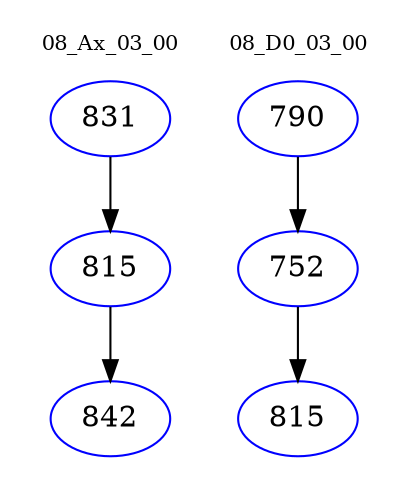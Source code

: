 digraph{
subgraph cluster_0 {
color = white
label = "08_Ax_03_00";
fontsize=10;
T0_831 [label="831", color="blue"]
T0_831 -> T0_815 [color="black"]
T0_815 [label="815", color="blue"]
T0_815 -> T0_842 [color="black"]
T0_842 [label="842", color="blue"]
}
subgraph cluster_1 {
color = white
label = "08_D0_03_00";
fontsize=10;
T1_790 [label="790", color="blue"]
T1_790 -> T1_752 [color="black"]
T1_752 [label="752", color="blue"]
T1_752 -> T1_815 [color="black"]
T1_815 [label="815", color="blue"]
}
}

